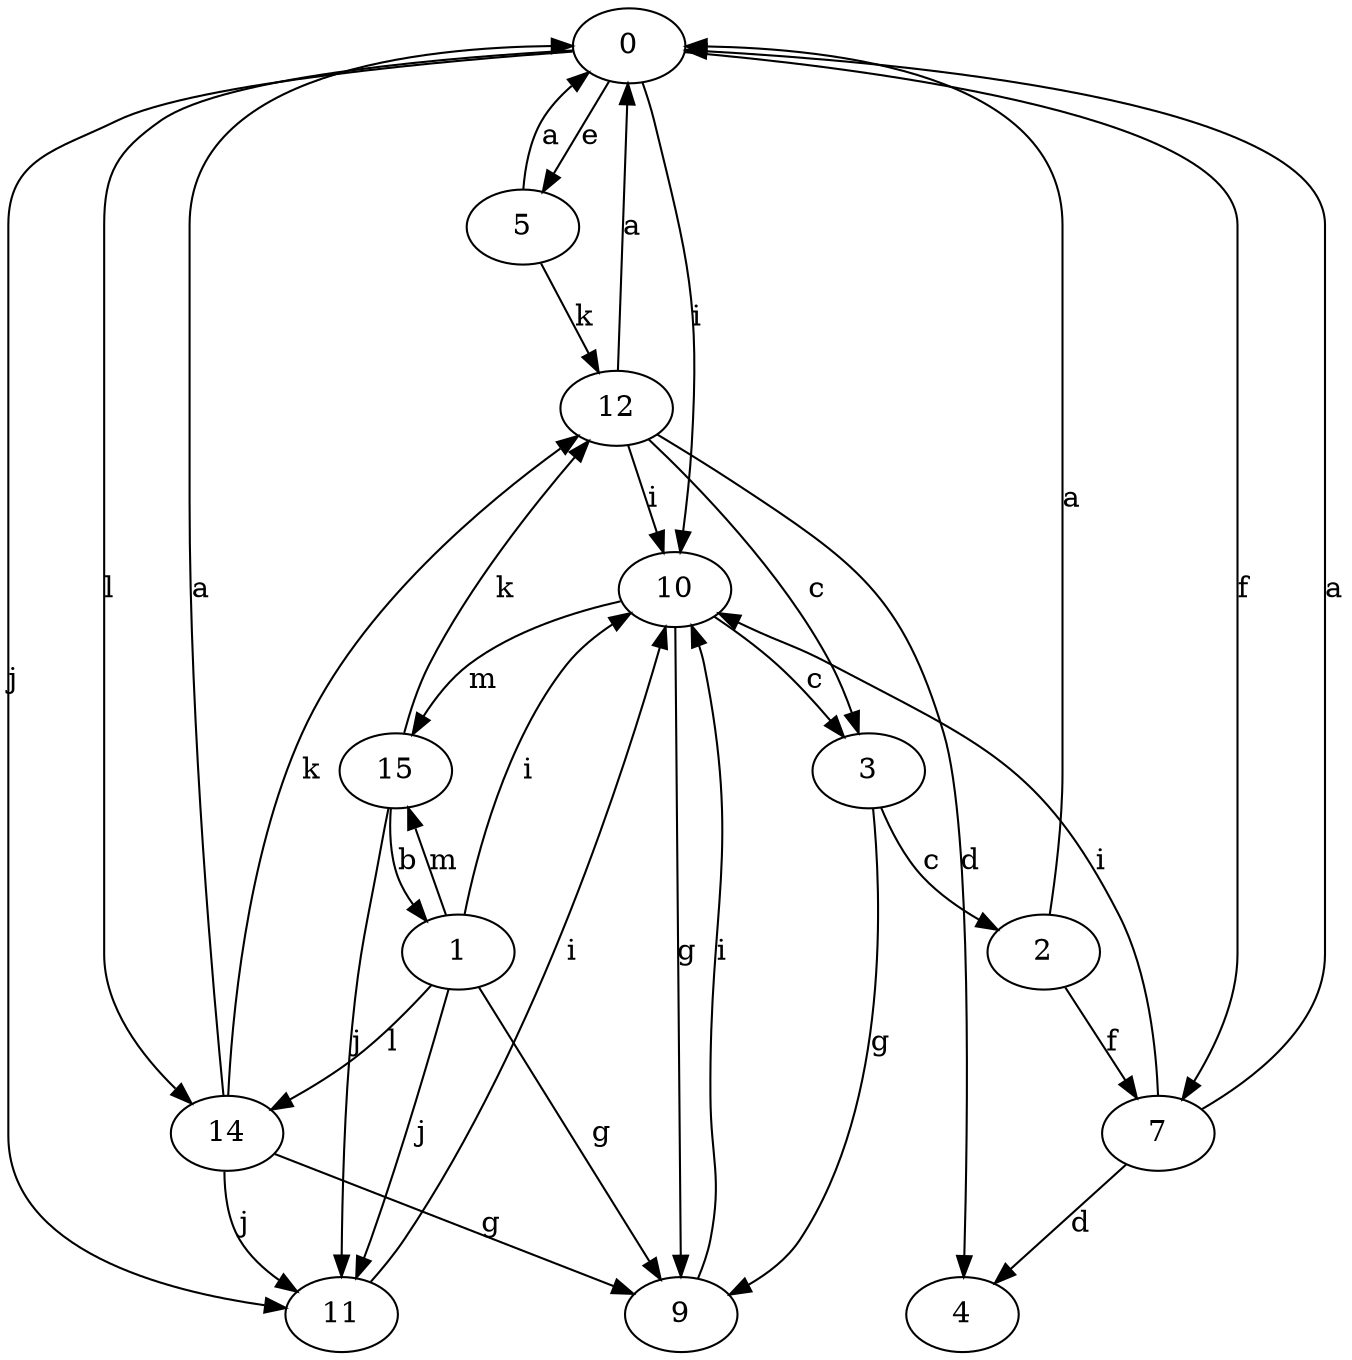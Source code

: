 strict digraph  {
0;
1;
2;
3;
4;
5;
7;
9;
10;
11;
12;
14;
15;
0 -> 5  [label=e];
0 -> 7  [label=f];
0 -> 10  [label=i];
0 -> 11  [label=j];
0 -> 14  [label=l];
1 -> 9  [label=g];
1 -> 10  [label=i];
1 -> 11  [label=j];
1 -> 14  [label=l];
1 -> 15  [label=m];
2 -> 0  [label=a];
2 -> 7  [label=f];
3 -> 2  [label=c];
3 -> 9  [label=g];
5 -> 0  [label=a];
5 -> 12  [label=k];
7 -> 0  [label=a];
7 -> 4  [label=d];
7 -> 10  [label=i];
9 -> 10  [label=i];
10 -> 3  [label=c];
10 -> 9  [label=g];
10 -> 15  [label=m];
11 -> 10  [label=i];
12 -> 0  [label=a];
12 -> 3  [label=c];
12 -> 4  [label=d];
12 -> 10  [label=i];
14 -> 0  [label=a];
14 -> 9  [label=g];
14 -> 11  [label=j];
14 -> 12  [label=k];
15 -> 1  [label=b];
15 -> 11  [label=j];
15 -> 12  [label=k];
}
